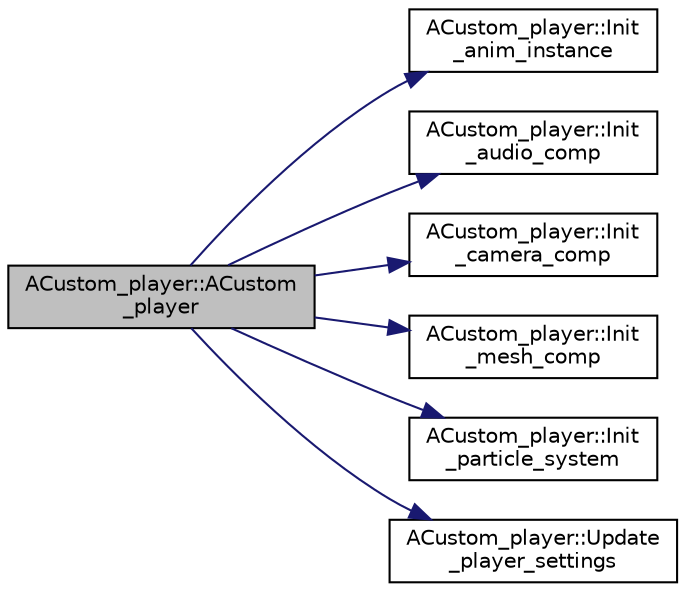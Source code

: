 digraph "ACustom_player::ACustom_player"
{
 // LATEX_PDF_SIZE
  edge [fontname="Helvetica",fontsize="10",labelfontname="Helvetica",labelfontsize="10"];
  node [fontname="Helvetica",fontsize="10",shape=record];
  rankdir="LR";
  Node1 [label="ACustom_player::ACustom\l_player",height=0.2,width=0.4,color="black", fillcolor="grey75", style="filled", fontcolor="black",tooltip=" "];
  Node1 -> Node2 [color="midnightblue",fontsize="10",style="solid",fontname="Helvetica"];
  Node2 [label="ACustom_player::Init\l_anim_instance",height=0.2,width=0.4,color="black", fillcolor="white", style="filled",URL="$class_a_custom__player.html#ac5e5b9ce83401bae32186fbd5a96d783",tooltip="애님 인스턴스 초기화"];
  Node1 -> Node3 [color="midnightblue",fontsize="10",style="solid",fontname="Helvetica"];
  Node3 [label="ACustom_player::Init\l_audio_comp",height=0.2,width=0.4,color="black", fillcolor="white", style="filled",URL="$class_a_custom__player.html#a633d33c6566082967e978ae7a1284c59",tooltip="오디오 컴포넌트 초기화"];
  Node1 -> Node4 [color="midnightblue",fontsize="10",style="solid",fontname="Helvetica"];
  Node4 [label="ACustom_player::Init\l_camera_comp",height=0.2,width=0.4,color="black", fillcolor="white", style="filled",URL="$class_a_custom__player.html#a2101e0e45a47e6ec7e7c68386999b037",tooltip="카메라 컴포넌트 초기화"];
  Node1 -> Node5 [color="midnightblue",fontsize="10",style="solid",fontname="Helvetica"];
  Node5 [label="ACustom_player::Init\l_mesh_comp",height=0.2,width=0.4,color="black", fillcolor="white", style="filled",URL="$class_a_custom__player.html#aa60d1861c069d4a8eefc4488addb060f",tooltip="메시 컴포넌트 초기화"];
  Node1 -> Node6 [color="midnightblue",fontsize="10",style="solid",fontname="Helvetica"];
  Node6 [label="ACustom_player::Init\l_particle_system",height=0.2,width=0.4,color="black", fillcolor="white", style="filled",URL="$class_a_custom__player.html#aa4bb6bd27e5699306d3cc6fd7f9582c3",tooltip="파티클 시스템 초기화"];
  Node1 -> Node7 [color="midnightblue",fontsize="10",style="solid",fontname="Helvetica"];
  Node7 [label="ACustom_player::Update\l_player_settings",height=0.2,width=0.4,color="black", fillcolor="white", style="filled",URL="$class_a_custom__player.html#a4e1ba64c2a1412fbca1d8788ed10e3ad",tooltip="플레이어에 대한 정보 갱신"];
}
